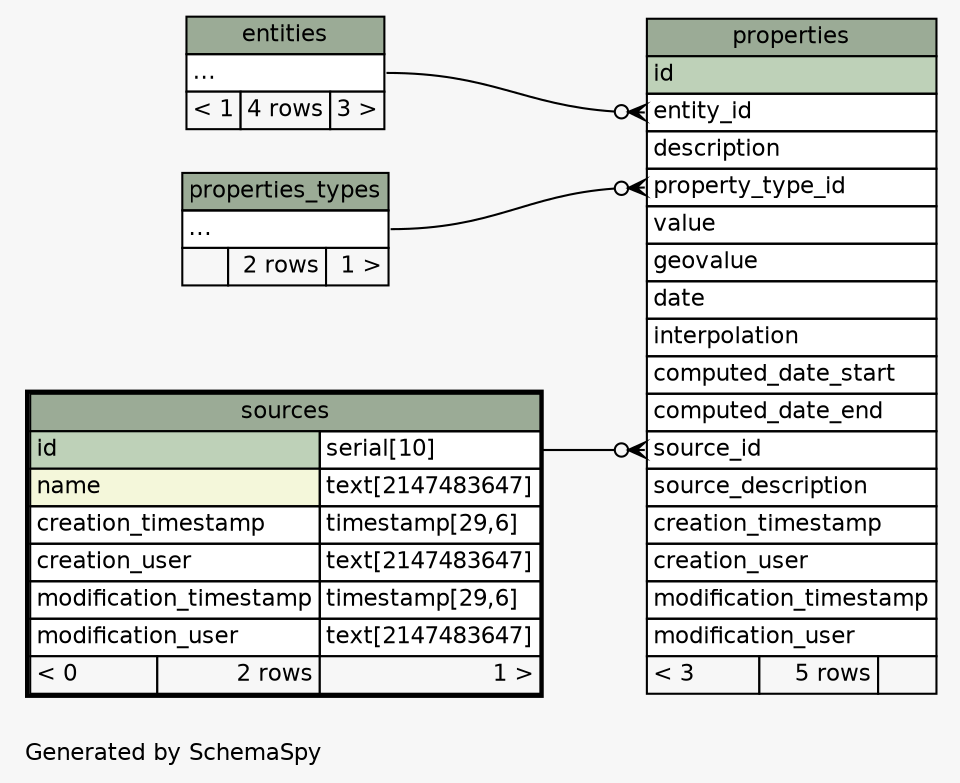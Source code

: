 // dot 2.38.0 on Mac OS X 10.10.1
// SchemaSpy rev 590
digraph "twoDegreesRelationshipsDiagram" {
  graph [
    rankdir="RL"
    bgcolor="#f7f7f7"
    label="\nGenerated by SchemaSpy"
    labeljust="l"
    nodesep="0.18"
    ranksep="0.46"
    fontname="Helvetica"
    fontsize="11"
  ];
  node [
    fontname="Helvetica"
    fontsize="11"
    shape="plaintext"
  ];
  edge [
    arrowsize="0.8"
  ];
  "properties":"entity_id":w -> "entities":"elipses":e [arrowhead=none dir=back arrowtail=crowodot];
  "properties":"property_type_id":w -> "properties_types":"elipses":e [arrowhead=none dir=back arrowtail=crowodot];
  "properties":"source_id":w -> "sources":"id.type":e [arrowhead=none dir=back arrowtail=crowodot];
  "entities" [
    label=<
    <TABLE BORDER="0" CELLBORDER="1" CELLSPACING="0" BGCOLOR="#ffffff">
      <TR><TD COLSPAN="3" BGCOLOR="#9bab96" ALIGN="CENTER">entities</TD></TR>
      <TR><TD PORT="elipses" COLSPAN="3" ALIGN="LEFT">...</TD></TR>
      <TR><TD ALIGN="LEFT" BGCOLOR="#f7f7f7">&lt; 1</TD><TD ALIGN="RIGHT" BGCOLOR="#f7f7f7">4 rows</TD><TD ALIGN="RIGHT" BGCOLOR="#f7f7f7">3 &gt;</TD></TR>
    </TABLE>>
    URL="entities.html"
    tooltip="entities"
  ];
  "properties" [
    label=<
    <TABLE BORDER="0" CELLBORDER="1" CELLSPACING="0" BGCOLOR="#ffffff">
      <TR><TD COLSPAN="3" BGCOLOR="#9bab96" ALIGN="CENTER">properties</TD></TR>
      <TR><TD PORT="id" COLSPAN="3" BGCOLOR="#bed1b8" ALIGN="LEFT">id</TD></TR>
      <TR><TD PORT="entity_id" COLSPAN="3" ALIGN="LEFT">entity_id</TD></TR>
      <TR><TD PORT="description" COLSPAN="3" ALIGN="LEFT">description</TD></TR>
      <TR><TD PORT="property_type_id" COLSPAN="3" ALIGN="LEFT">property_type_id</TD></TR>
      <TR><TD PORT="value" COLSPAN="3" ALIGN="LEFT">value</TD></TR>
      <TR><TD PORT="geovalue" COLSPAN="3" ALIGN="LEFT">geovalue</TD></TR>
      <TR><TD PORT="date" COLSPAN="3" ALIGN="LEFT">date</TD></TR>
      <TR><TD PORT="interpolation" COLSPAN="3" ALIGN="LEFT">interpolation</TD></TR>
      <TR><TD PORT="computed_date_start" COLSPAN="3" ALIGN="LEFT">computed_date_start</TD></TR>
      <TR><TD PORT="computed_date_end" COLSPAN="3" ALIGN="LEFT">computed_date_end</TD></TR>
      <TR><TD PORT="source_id" COLSPAN="3" ALIGN="LEFT">source_id</TD></TR>
      <TR><TD PORT="source_description" COLSPAN="3" ALIGN="LEFT">source_description</TD></TR>
      <TR><TD PORT="creation_timestamp" COLSPAN="3" ALIGN="LEFT">creation_timestamp</TD></TR>
      <TR><TD PORT="creation_user" COLSPAN="3" ALIGN="LEFT">creation_user</TD></TR>
      <TR><TD PORT="modification_timestamp" COLSPAN="3" ALIGN="LEFT">modification_timestamp</TD></TR>
      <TR><TD PORT="modification_user" COLSPAN="3" ALIGN="LEFT">modification_user</TD></TR>
      <TR><TD ALIGN="LEFT" BGCOLOR="#f7f7f7">&lt; 3</TD><TD ALIGN="RIGHT" BGCOLOR="#f7f7f7">5 rows</TD><TD ALIGN="RIGHT" BGCOLOR="#f7f7f7">  </TD></TR>
    </TABLE>>
    URL="properties.html"
    tooltip="properties"
  ];
  "properties_types" [
    label=<
    <TABLE BORDER="0" CELLBORDER="1" CELLSPACING="0" BGCOLOR="#ffffff">
      <TR><TD COLSPAN="3" BGCOLOR="#9bab96" ALIGN="CENTER">properties_types</TD></TR>
      <TR><TD PORT="elipses" COLSPAN="3" ALIGN="LEFT">...</TD></TR>
      <TR><TD ALIGN="LEFT" BGCOLOR="#f7f7f7">  </TD><TD ALIGN="RIGHT" BGCOLOR="#f7f7f7">2 rows</TD><TD ALIGN="RIGHT" BGCOLOR="#f7f7f7">1 &gt;</TD></TR>
    </TABLE>>
    URL="properties_types.html"
    tooltip="properties_types"
  ];
  "sources" [
    label=<
    <TABLE BORDER="2" CELLBORDER="1" CELLSPACING="0" BGCOLOR="#ffffff">
      <TR><TD COLSPAN="3" BGCOLOR="#9bab96" ALIGN="CENTER">sources</TD></TR>
      <TR><TD PORT="id" COLSPAN="2" BGCOLOR="#bed1b8" ALIGN="LEFT">id</TD><TD PORT="id.type" ALIGN="LEFT">serial[10]</TD></TR>
      <TR><TD PORT="name" COLSPAN="2" BGCOLOR="#f4f7da" ALIGN="LEFT">name</TD><TD PORT="name.type" ALIGN="LEFT">text[2147483647]</TD></TR>
      <TR><TD PORT="creation_timestamp" COLSPAN="2" ALIGN="LEFT">creation_timestamp</TD><TD PORT="creation_timestamp.type" ALIGN="LEFT">timestamp[29,6]</TD></TR>
      <TR><TD PORT="creation_user" COLSPAN="2" ALIGN="LEFT">creation_user</TD><TD PORT="creation_user.type" ALIGN="LEFT">text[2147483647]</TD></TR>
      <TR><TD PORT="modification_timestamp" COLSPAN="2" ALIGN="LEFT">modification_timestamp</TD><TD PORT="modification_timestamp.type" ALIGN="LEFT">timestamp[29,6]</TD></TR>
      <TR><TD PORT="modification_user" COLSPAN="2" ALIGN="LEFT">modification_user</TD><TD PORT="modification_user.type" ALIGN="LEFT">text[2147483647]</TD></TR>
      <TR><TD ALIGN="LEFT" BGCOLOR="#f7f7f7">&lt; 0</TD><TD ALIGN="RIGHT" BGCOLOR="#f7f7f7">2 rows</TD><TD ALIGN="RIGHT" BGCOLOR="#f7f7f7">1 &gt;</TD></TR>
    </TABLE>>
    URL="sources.html"
    tooltip="sources"
  ];
}
